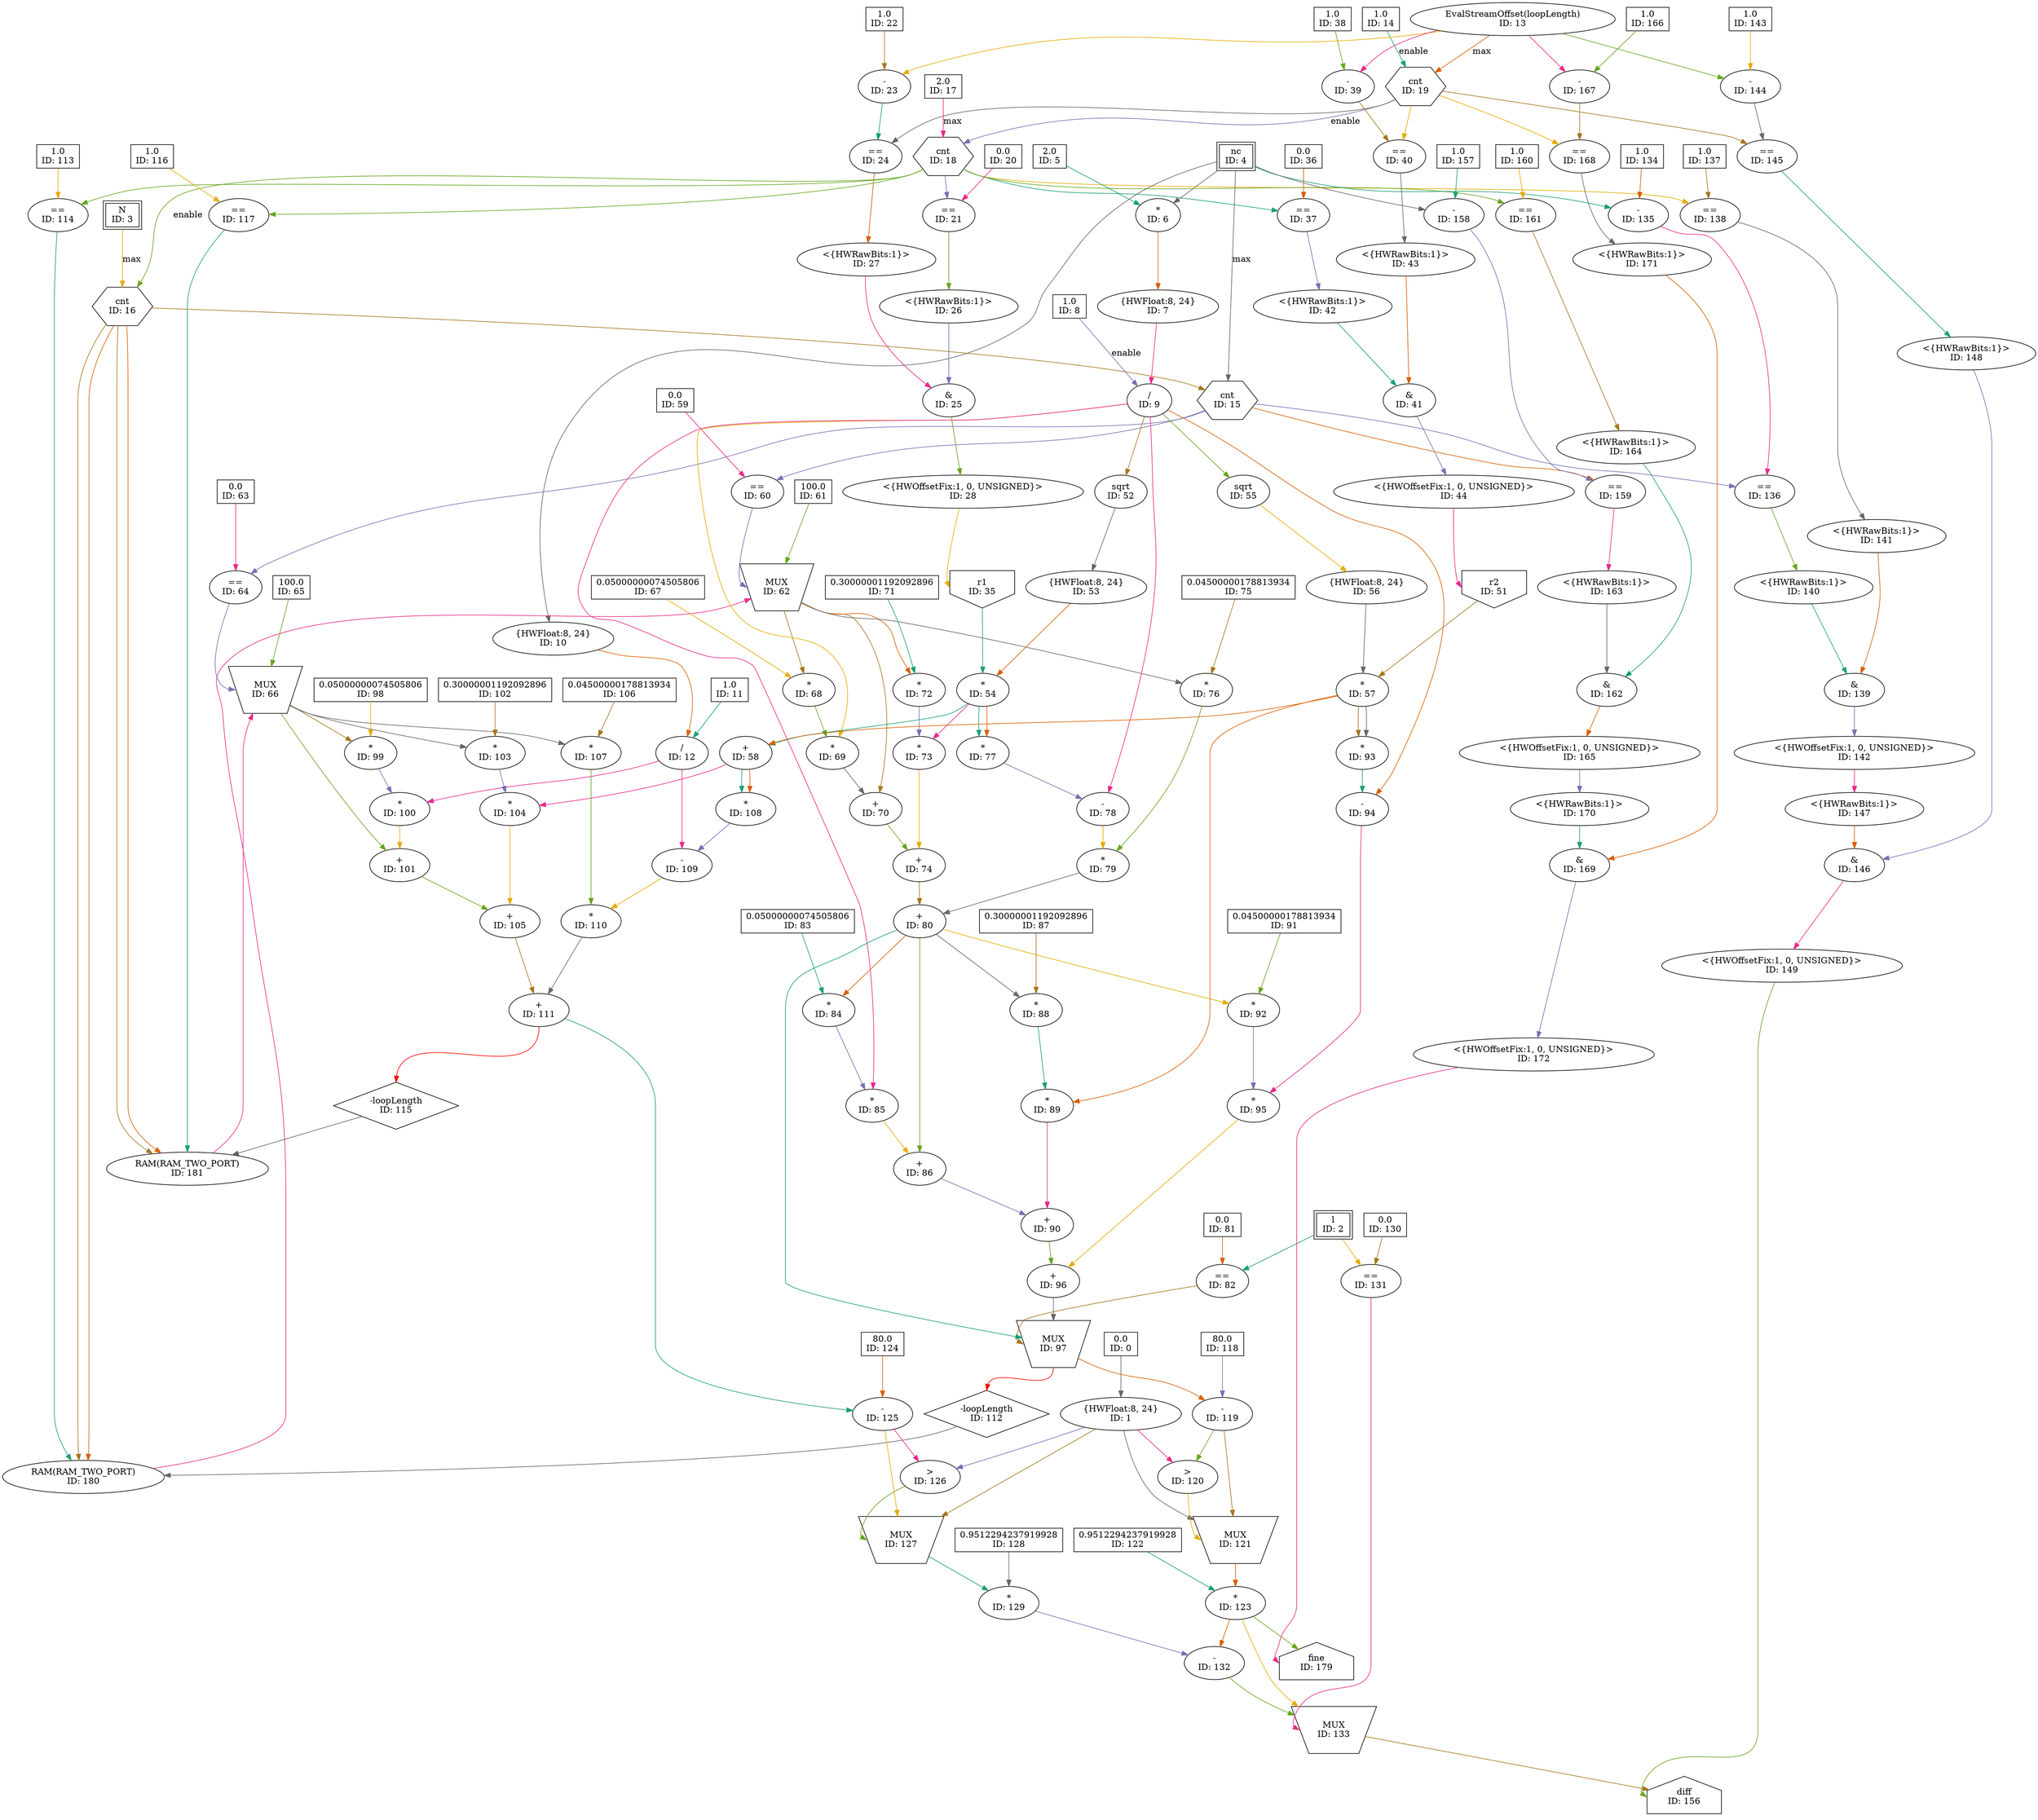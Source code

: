 digraph NebMLMCStreamKernel_original{
	NodeConstantRawBits14 [shape=box, label="1.0\nID: 14"];
	NodeEvalStreamOffset13 [label="EvalStreamOffset(loopLength)\nID: 13"];
	NodeCounterV119 [shape=hexagon, label="cnt\nID: 19"];
	NodeConstantDouble17 [shape=box, label="2.0\nID: 17"];
	NodeCounterV118 [shape=hexagon, label="cnt\nID: 18"];
	NodeInputMappedReg3 [shape=box, peripheries=2, label="N\nID: 3"];
	NodeCounterV116 [shape=hexagon, label="cnt\nID: 16"];
	NodeInputMappedReg4 [shape=box, peripheries=2, label="nc\nID: 4"];
	NodeCounterV115 [shape=hexagon, label="cnt\nID: 15"];
	NodeConstantDouble134 [shape=box, label="1.0\nID: 134"];
	NodeSub135 [label="-\nID: 135"];
	NodeEq136 [label="==\nID: 136"];
	NodeReinterpret140 [label="<{HWRawBits:1}>\nID: 140"];
	NodeConstantDouble137 [shape=box, label="1.0\nID: 137"];
	NodeEq138 [label="==\nID: 138"];
	NodeReinterpret141 [label="<{HWRawBits:1}>\nID: 141"];
	NodeAnd139 [label="&\nID: 139"];
	NodeReinterpret142 [label="<{HWOffsetFix:1, 0, UNSIGNED}>\nID: 142"];
	NodeReinterpret147 [label="<{HWRawBits:1}>\nID: 147"];
	NodeConstantDouble143 [shape=box, label="1.0\nID: 143"];
	NodeSub144 [label="-\nID: 144"];
	NodeEq145 [label="==\nID: 145"];
	NodeReinterpret148 [label="<{HWRawBits:1}>\nID: 148"];
	NodeAnd146 [label="&\nID: 146"];
	NodeReinterpret149 [label="<{HWOffsetFix:1, 0, UNSIGNED}>\nID: 149"];
	NodeInputMappedReg2 [shape=box, peripheries=2, label="l\nID: 2"];
	NodeConstantDouble130 [shape=box, label="0.0\nID: 130"];
	NodeEq131 [label="==\nID: 131"];
	NodeConstantDouble122 [shape=box, label="0.9512294237919928\nID: 122"];
	NodeConstantDouble0 [shape=box, label="0.0\nID: 0"];
	NodeCast1 [label="{HWFloat:8, 24}\nID: 1"];
	NodeConstantDouble81 [shape=box, label="0.0\nID: 81"];
	NodeEq82 [label="==\nID: 82"];
	NodeConstantDouble59 [shape=box, label="0.0\nID: 59"];
	NodeEq60 [label="==\nID: 60"];
	NodeStreamOffset112 [shape=diamond, label="-loopLength\nID: 112"];
	NodeConstantDouble113 [shape=box, label="1.0\nID: 113"];
	NodeEq114 [label="==\nID: 114"];
	NodeRAM180 [label="RAM(RAM_TWO_PORT)\nID: 180"];
	NodeConstantRawBits61 [shape=box, label="100.0\nID: 61"];
	NodeMux62 [shape=invtrapezium, label="MUX\nID: 62", height=0.5];
	NodeConstantDouble67 [shape=box, label="0.05000000074505806\nID: 67"];
	NodeMul68 [label="*\nID: 68"];
	NodeConstantDouble8 [shape=box, label="1.0\nID: 8"];
	NodeConstantDouble5 [shape=box, label="2.0\nID: 5"];
	NodeMul6 [label="*\nID: 6"];
	NodeCast7 [label="{HWFloat:8, 24}\nID: 7"];
	NodeDiv9 [label="/\nID: 9"];
	NodeMul69 [label="*\nID: 69"];
	NodeAdd70 [label="+\nID: 70"];
	NodeConstantDouble71 [shape=box, label="0.30000001192092896\nID: 71"];
	NodeMul72 [label="*\nID: 72"];
	NodeConstantDouble20 [shape=box, label="0.0\nID: 20"];
	NodeEq21 [label="==\nID: 21"];
	NodeReinterpret26 [label="<{HWRawBits:1}>\nID: 26"];
	NodeConstantDouble22 [shape=box, label="1.0\nID: 22"];
	NodeSub23 [label="-\nID: 23"];
	NodeEq24 [label="==\nID: 24"];
	NodeReinterpret27 [label="<{HWRawBits:1}>\nID: 27"];
	NodeAnd25 [label="&\nID: 25"];
	NodeReinterpret28 [label="<{HWOffsetFix:1, 0, UNSIGNED}>\nID: 28"];
	NodeInput35 [shape=invhouse, label="r1\nID: 35"];
	NodeSqrt52 [label="sqrt\nID: 52"];
	NodeCast53 [label="{HWFloat:8, 24}\nID: 53"];
	NodeMul54 [label="*\nID: 54"];
	NodeMul73 [label="*\nID: 73"];
	NodeAdd74 [label="+\nID: 74"];
	NodeConstantDouble75 [shape=box, label="0.04500000178813934\nID: 75"];
	NodeMul76 [label="*\nID: 76"];
	NodeMul77 [label="*\nID: 77"];
	NodeSub78 [label="-\nID: 78"];
	NodeMul79 [label="*\nID: 79"];
	NodeAdd80 [label="+\nID: 80"];
	NodeConstantDouble83 [shape=box, label="0.05000000074505806\nID: 83"];
	NodeMul84 [label="*\nID: 84"];
	NodeMul85 [label="*\nID: 85"];
	NodeAdd86 [label="+\nID: 86"];
	NodeConstantDouble87 [shape=box, label="0.30000001192092896\nID: 87"];
	NodeMul88 [label="*\nID: 88"];
	NodeConstantDouble36 [shape=box, label="0.0\nID: 36"];
	NodeEq37 [label="==\nID: 37"];
	NodeReinterpret42 [label="<{HWRawBits:1}>\nID: 42"];
	NodeConstantDouble38 [shape=box, label="1.0\nID: 38"];
	NodeSub39 [label="-\nID: 39"];
	NodeEq40 [label="==\nID: 40"];
	NodeReinterpret43 [label="<{HWRawBits:1}>\nID: 43"];
	NodeAnd41 [label="&\nID: 41"];
	NodeReinterpret44 [label="<{HWOffsetFix:1, 0, UNSIGNED}>\nID: 44"];
	NodeInput51 [shape=invhouse, label="r2\nID: 51"];
	NodeSqrt55 [label="sqrt\nID: 55"];
	NodeCast56 [label="{HWFloat:8, 24}\nID: 56"];
	NodeMul57 [label="*\nID: 57"];
	NodeMul89 [label="*\nID: 89"];
	NodeAdd90 [label="+\nID: 90"];
	NodeConstantDouble91 [shape=box, label="0.04500000178813934\nID: 91"];
	NodeMul92 [label="*\nID: 92"];
	NodeMul93 [label="*\nID: 93"];
	NodeSub94 [label="-\nID: 94"];
	NodeMul95 [label="*\nID: 95"];
	NodeAdd96 [label="+\nID: 96"];
	NodeMux97 [shape=invtrapezium, label="MUX\nID: 97", height=0.5];
	NodeConstantDouble118 [shape=box, label="80.0\nID: 118"];
	NodeSub119 [label="-\nID: 119"];
	NodeGt120 [label=">\nID: 120"];
	NodeMux121 [shape=invtrapezium, label="MUX\nID: 121", height=0.5];
	NodeMul123 [label="*\nID: 123"];
	NodeConstantDouble128 [shape=box, label="0.9512294237919928\nID: 128"];
	NodeConstantDouble63 [shape=box, label="0.0\nID: 63"];
	NodeEq64 [label="==\nID: 64"];
	NodeStreamOffset115 [shape=diamond, label="-loopLength\nID: 115"];
	NodeConstantDouble116 [shape=box, label="1.0\nID: 116"];
	NodeEq117 [label="==\nID: 117"];
	NodeRAM181 [label="RAM(RAM_TWO_PORT)\nID: 181"];
	NodeConstantRawBits65 [shape=box, label="100.0\nID: 65"];
	NodeMux66 [shape=invtrapezium, label="MUX\nID: 66", height=0.5];
	NodeConstantDouble98 [shape=box, label="0.05000000074505806\nID: 98"];
	NodeMul99 [label="*\nID: 99"];
	NodeConstantDouble11 [shape=box, label="1.0\nID: 11"];
	NodeCast10 [label="{HWFloat:8, 24}\nID: 10"];
	NodeDiv12 [label="/\nID: 12"];
	NodeMul100 [label="*\nID: 100"];
	NodeAdd101 [label="+\nID: 101"];
	NodeConstantDouble102 [shape=box, label="0.30000001192092896\nID: 102"];
	NodeMul103 [label="*\nID: 103"];
	NodeAdd58 [label="+\nID: 58"];
	NodeMul104 [label="*\nID: 104"];
	NodeAdd105 [label="+\nID: 105"];
	NodeConstantDouble106 [shape=box, label="0.04500000178813934\nID: 106"];
	NodeMul107 [label="*\nID: 107"];
	NodeMul108 [label="*\nID: 108"];
	NodeSub109 [label="-\nID: 109"];
	NodeMul110 [label="*\nID: 110"];
	NodeAdd111 [label="+\nID: 111"];
	NodeConstantDouble124 [shape=box, label="80.0\nID: 124"];
	NodeSub125 [label="-\nID: 125"];
	NodeGt126 [label=">\nID: 126"];
	NodeMux127 [shape=invtrapezium, label="MUX\nID: 127", height=0.5];
	NodeMul129 [label="*\nID: 129"];
	NodeSub132 [label="-\nID: 132"];
	NodeMux133 [shape=invtrapezium, label="MUX\nID: 133", height=0.5];
	NodeOutput156 [shape=house, label="diff\nID: 156"];
	NodeConstantDouble157 [shape=box, label="1.0\nID: 157"];
	NodeSub158 [label="-\nID: 158"];
	NodeEq159 [label="==\nID: 159"];
	NodeReinterpret163 [label="<{HWRawBits:1}>\nID: 163"];
	NodeConstantDouble160 [shape=box, label="1.0\nID: 160"];
	NodeEq161 [label="==\nID: 161"];
	NodeReinterpret164 [label="<{HWRawBits:1}>\nID: 164"];
	NodeAnd162 [label="&\nID: 162"];
	NodeReinterpret165 [label="<{HWOffsetFix:1, 0, UNSIGNED}>\nID: 165"];
	NodeReinterpret170 [label="<{HWRawBits:1}>\nID: 170"];
	NodeConstantDouble166 [shape=box, label="1.0\nID: 166"];
	NodeSub167 [label="-\nID: 167"];
	NodeEq168 [label="==\nID: 168"];
	NodeReinterpret171 [label="<{HWRawBits:1}>\nID: 171"];
	NodeAnd169 [label="&\nID: 169"];
	NodeReinterpret172 [label="<{HWOffsetFix:1, 0, UNSIGNED}>\nID: 172"];
	NodeOutput179 [shape=house, label="fine\nID: 179"];
	NodeConstantRawBits14 -> NodeCounterV119[label="enable" color="/dark28/1" photon_data="EDGE,SrcNode:14,SrcNodePort:value"];
	NodeEvalStreamOffset13 -> NodeCounterV119[label="max" color="/dark28/2" photon_data="EDGE,SrcNode:13,SrcNodePort:output"];
	NodeCounterV119 -> NodeCounterV118[label="enable" color="/dark28/3" photon_data="EDGE,SrcNode:19,SrcNodePort:wrap"];
	NodeConstantDouble17 -> NodeCounterV118[label="max" color="/dark28/4" photon_data="EDGE,SrcNode:17,SrcNodePort:value"];
	NodeCounterV118 -> NodeCounterV116[label="enable" color="/dark28/5" photon_data="EDGE,SrcNode:18,SrcNodePort:wrap"];
	NodeInputMappedReg3 -> NodeCounterV116[label="max" color="/dark28/6" photon_data="EDGE,SrcNode:3,SrcNodePort:N"];
	NodeCounterV116 -> NodeCounterV115[label="enable" color="/dark28/7" photon_data="EDGE,SrcNode:16,SrcNodePort:wrap"];
	NodeInputMappedReg4 -> NodeCounterV115[label="max" color="/dark28/8" photon_data="EDGE,SrcNode:4,SrcNodePort:nc"];
	NodeInputMappedReg4 -> NodeSub135[color="/dark28/1" photon_data="EDGE,SrcNode:4,SrcNodePort:nc"];
	NodeConstantDouble134 -> NodeSub135[color="/dark28/2" photon_data="EDGE,SrcNode:134,SrcNodePort:value"];
	NodeCounterV115 -> NodeEq136[color="/dark28/3" photon_data="EDGE,SrcNode:15,SrcNodePort:count"];
	NodeSub135 -> NodeEq136[color="/dark28/4" photon_data="EDGE,SrcNode:135,SrcNodePort:result"];
	NodeEq136 -> NodeReinterpret140[color="/dark28/5" photon_data="EDGE,SrcNode:136,SrcNodePort:result"];
	NodeCounterV118 -> NodeEq138[color="/dark28/6" photon_data="EDGE,SrcNode:18,SrcNodePort:count"];
	NodeConstantDouble137 -> NodeEq138[color="/dark28/7" photon_data="EDGE,SrcNode:137,SrcNodePort:value"];
	NodeEq138 -> NodeReinterpret141[color="/dark28/8" photon_data="EDGE,SrcNode:138,SrcNodePort:result"];
	NodeReinterpret140 -> NodeAnd139[color="/dark28/1" photon_data="EDGE,SrcNode:140,SrcNodePort:output"];
	NodeReinterpret141 -> NodeAnd139[color="/dark28/2" photon_data="EDGE,SrcNode:141,SrcNodePort:output"];
	NodeAnd139 -> NodeReinterpret142[color="/dark28/3" photon_data="EDGE,SrcNode:139,SrcNodePort:result"];
	NodeReinterpret142 -> NodeReinterpret147[color="/dark28/4" photon_data="EDGE,SrcNode:142,SrcNodePort:output"];
	NodeEvalStreamOffset13 -> NodeSub144[color="/dark28/5" photon_data="EDGE,SrcNode:13,SrcNodePort:output"];
	NodeConstantDouble143 -> NodeSub144[color="/dark28/6" photon_data="EDGE,SrcNode:143,SrcNodePort:value"];
	NodeCounterV119 -> NodeEq145[color="/dark28/7" photon_data="EDGE,SrcNode:19,SrcNodePort:count"];
	NodeSub144 -> NodeEq145[color="/dark28/8" photon_data="EDGE,SrcNode:144,SrcNodePort:result"];
	NodeEq145 -> NodeReinterpret148[color="/dark28/1" photon_data="EDGE,SrcNode:145,SrcNodePort:result"];
	NodeReinterpret147 -> NodeAnd146[color="/dark28/2" photon_data="EDGE,SrcNode:147,SrcNodePort:output"];
	NodeReinterpret148 -> NodeAnd146[color="/dark28/3" photon_data="EDGE,SrcNode:148,SrcNodePort:output"];
	NodeAnd146 -> NodeReinterpret149[color="/dark28/4" photon_data="EDGE,SrcNode:146,SrcNodePort:result"];
	NodeReinterpret149 -> NodeOutput156[headport="w" color="/dark28/5" ];
	NodeInputMappedReg2 -> NodeEq131[color="/dark28/6" photon_data="EDGE,SrcNode:2,SrcNodePort:l"];
	NodeConstantDouble130 -> NodeEq131[color="/dark28/7" photon_data="EDGE,SrcNode:130,SrcNodePort:value"];
	NodeConstantDouble0 -> NodeCast1[color="/dark28/8" photon_data="EDGE,SrcNode:0,SrcNodePort:value"];
	NodeInputMappedReg2 -> NodeEq82[color="/dark28/1" photon_data="EDGE,SrcNode:2,SrcNodePort:l"];
	NodeConstantDouble81 -> NodeEq82[color="/dark28/2" photon_data="EDGE,SrcNode:81,SrcNodePort:value"];
	NodeCounterV115 -> NodeEq60[color="/dark28/3" photon_data="EDGE,SrcNode:15,SrcNodePort:count"];
	NodeConstantDouble59 -> NodeEq60[color="/dark28/4" photon_data="EDGE,SrcNode:59,SrcNodePort:value"];
	NodeMux97 -> NodeStreamOffset112[headport="n", tailport="s", color=red photon_data="EDGE,SrcNode:97,SrcNodePort:result"];
	NodeCounterV118 -> NodeEq114[color="/dark28/5" photon_data="EDGE,SrcNode:18,SrcNodePort:count"];
	NodeConstantDouble113 -> NodeEq114[color="/dark28/6" photon_data="EDGE,SrcNode:113,SrcNodePort:value"];
	NodeCounterV116 -> NodeRAM180[color="/dark28/7" photon_data="EDGE,SrcNode:16,SrcNodePort:count"];
	NodeStreamOffset112 -> NodeRAM180[color="/dark28/8" photon_data="EDGE,SrcNode:112,SrcNodePort:output"];
	NodeEq114 -> NodeRAM180[color="/dark28/1" photon_data="EDGE,SrcNode:114,SrcNodePort:result"];
	NodeCounterV116 -> NodeRAM180[color="/dark28/2" photon_data="EDGE,SrcNode:16,SrcNodePort:count"];
	NodeEq60 -> NodeMux62[headport="w" color="/dark28/3" photon_data="EDGE,SrcNode:60,SrcNodePort:result"];
	NodeRAM180 -> NodeMux62[color="/dark28/4" photon_data="EDGE,SrcNode:180,SrcNodePort:doutb"];
	NodeConstantRawBits61 -> NodeMux62[color="/dark28/5" photon_data="EDGE,SrcNode:61,SrcNodePort:value"];
	NodeConstantDouble67 -> NodeMul68[color="/dark28/6" photon_data="EDGE,SrcNode:67,SrcNodePort:value"];
	NodeMux62 -> NodeMul68[color="/dark28/7" photon_data="EDGE,SrcNode:62,SrcNodePort:result"];
	NodeInputMappedReg4 -> NodeMul6[color="/dark28/8" photon_data="EDGE,SrcNode:4,SrcNodePort:nc"];
	NodeConstantDouble5 -> NodeMul6[color="/dark28/1" photon_data="EDGE,SrcNode:5,SrcNodePort:value"];
	NodeMul6 -> NodeCast7[color="/dark28/2" photon_data="EDGE,SrcNode:6,SrcNodePort:result"];
	NodeConstantDouble8 -> NodeDiv9[color="/dark28/3" photon_data="EDGE,SrcNode:8,SrcNodePort:value"];
	NodeCast7 -> NodeDiv9[color="/dark28/4" photon_data="EDGE,SrcNode:7,SrcNodePort:o"];
	NodeMul68 -> NodeMul69[color="/dark28/5" photon_data="EDGE,SrcNode:68,SrcNodePort:result"];
	NodeDiv9 -> NodeMul69[color="/dark28/6" photon_data="EDGE,SrcNode:9,SrcNodePort:result"];
	NodeMux62 -> NodeAdd70[color="/dark28/7" photon_data="EDGE,SrcNode:62,SrcNodePort:result"];
	NodeMul69 -> NodeAdd70[color="/dark28/8" photon_data="EDGE,SrcNode:69,SrcNodePort:result"];
	NodeConstantDouble71 -> NodeMul72[color="/dark28/1" photon_data="EDGE,SrcNode:71,SrcNodePort:value"];
	NodeMux62 -> NodeMul72[color="/dark28/2" photon_data="EDGE,SrcNode:62,SrcNodePort:result"];
	NodeCounterV118 -> NodeEq21[color="/dark28/3" photon_data="EDGE,SrcNode:18,SrcNodePort:count"];
	NodeConstantDouble20 -> NodeEq21[color="/dark28/4" photon_data="EDGE,SrcNode:20,SrcNodePort:value"];
	NodeEq21 -> NodeReinterpret26[color="/dark28/5" photon_data="EDGE,SrcNode:21,SrcNodePort:result"];
	NodeEvalStreamOffset13 -> NodeSub23[color="/dark28/6" photon_data="EDGE,SrcNode:13,SrcNodePort:output"];
	NodeConstantDouble22 -> NodeSub23[color="/dark28/7" photon_data="EDGE,SrcNode:22,SrcNodePort:value"];
	NodeCounterV119 -> NodeEq24[color="/dark28/8" photon_data="EDGE,SrcNode:19,SrcNodePort:count"];
	NodeSub23 -> NodeEq24[color="/dark28/1" photon_data="EDGE,SrcNode:23,SrcNodePort:result"];
	NodeEq24 -> NodeReinterpret27[color="/dark28/2" photon_data="EDGE,SrcNode:24,SrcNodePort:result"];
	NodeReinterpret26 -> NodeAnd25[color="/dark28/3" photon_data="EDGE,SrcNode:26,SrcNodePort:output"];
	NodeReinterpret27 -> NodeAnd25[color="/dark28/4" photon_data="EDGE,SrcNode:27,SrcNodePort:output"];
	NodeAnd25 -> NodeReinterpret28[color="/dark28/5" photon_data="EDGE,SrcNode:25,SrcNodePort:result"];
	NodeReinterpret28 -> NodeInput35[headport="w" color="/dark28/6" ];
	NodeDiv9 -> NodeSqrt52[color="/dark28/7" photon_data="EDGE,SrcNode:9,SrcNodePort:result"];
	NodeSqrt52 -> NodeCast53[color="/dark28/8" photon_data="EDGE,SrcNode:52,SrcNodePort:result"];
	NodeInput35 -> NodeMul54[color="/dark28/1" photon_data="EDGE,SrcNode:35,SrcNodePort:data"];
	NodeCast53 -> NodeMul54[color="/dark28/2" photon_data="EDGE,SrcNode:53,SrcNodePort:o"];
	NodeMul72 -> NodeMul73[color="/dark28/3" photon_data="EDGE,SrcNode:72,SrcNodePort:result"];
	NodeMul54 -> NodeMul73[color="/dark28/4" photon_data="EDGE,SrcNode:54,SrcNodePort:result"];
	NodeAdd70 -> NodeAdd74[color="/dark28/5" photon_data="EDGE,SrcNode:70,SrcNodePort:result"];
	NodeMul73 -> NodeAdd74[color="/dark28/6" photon_data="EDGE,SrcNode:73,SrcNodePort:result"];
	NodeConstantDouble75 -> NodeMul76[color="/dark28/7" photon_data="EDGE,SrcNode:75,SrcNodePort:value"];
	NodeMux62 -> NodeMul76[color="/dark28/8" photon_data="EDGE,SrcNode:62,SrcNodePort:result"];
	NodeMul54 -> NodeMul77[color="/dark28/1" photon_data="EDGE,SrcNode:54,SrcNodePort:result"];
	NodeMul54 -> NodeMul77[color="/dark28/2" photon_data="EDGE,SrcNode:54,SrcNodePort:result"];
	NodeMul77 -> NodeSub78[color="/dark28/3" photon_data="EDGE,SrcNode:77,SrcNodePort:result"];
	NodeDiv9 -> NodeSub78[color="/dark28/4" photon_data="EDGE,SrcNode:9,SrcNodePort:result"];
	NodeMul76 -> NodeMul79[color="/dark28/5" photon_data="EDGE,SrcNode:76,SrcNodePort:result"];
	NodeSub78 -> NodeMul79[color="/dark28/6" photon_data="EDGE,SrcNode:78,SrcNodePort:result"];
	NodeAdd74 -> NodeAdd80[color="/dark28/7" photon_data="EDGE,SrcNode:74,SrcNodePort:result"];
	NodeMul79 -> NodeAdd80[color="/dark28/8" photon_data="EDGE,SrcNode:79,SrcNodePort:result"];
	NodeConstantDouble83 -> NodeMul84[color="/dark28/1" photon_data="EDGE,SrcNode:83,SrcNodePort:value"];
	NodeAdd80 -> NodeMul84[color="/dark28/2" photon_data="EDGE,SrcNode:80,SrcNodePort:result"];
	NodeMul84 -> NodeMul85[color="/dark28/3" photon_data="EDGE,SrcNode:84,SrcNodePort:result"];
	NodeDiv9 -> NodeMul85[color="/dark28/4" photon_data="EDGE,SrcNode:9,SrcNodePort:result"];
	NodeAdd80 -> NodeAdd86[color="/dark28/5" photon_data="EDGE,SrcNode:80,SrcNodePort:result"];
	NodeMul85 -> NodeAdd86[color="/dark28/6" photon_data="EDGE,SrcNode:85,SrcNodePort:result"];
	NodeConstantDouble87 -> NodeMul88[color="/dark28/7" photon_data="EDGE,SrcNode:87,SrcNodePort:value"];
	NodeAdd80 -> NodeMul88[color="/dark28/8" photon_data="EDGE,SrcNode:80,SrcNodePort:result"];
	NodeCounterV118 -> NodeEq37[color="/dark28/1" photon_data="EDGE,SrcNode:18,SrcNodePort:count"];
	NodeConstantDouble36 -> NodeEq37[color="/dark28/2" photon_data="EDGE,SrcNode:36,SrcNodePort:value"];
	NodeEq37 -> NodeReinterpret42[color="/dark28/3" photon_data="EDGE,SrcNode:37,SrcNodePort:result"];
	NodeEvalStreamOffset13 -> NodeSub39[color="/dark28/4" photon_data="EDGE,SrcNode:13,SrcNodePort:output"];
	NodeConstantDouble38 -> NodeSub39[color="/dark28/5" photon_data="EDGE,SrcNode:38,SrcNodePort:value"];
	NodeCounterV119 -> NodeEq40[color="/dark28/6" photon_data="EDGE,SrcNode:19,SrcNodePort:count"];
	NodeSub39 -> NodeEq40[color="/dark28/7" photon_data="EDGE,SrcNode:39,SrcNodePort:result"];
	NodeEq40 -> NodeReinterpret43[color="/dark28/8" photon_data="EDGE,SrcNode:40,SrcNodePort:result"];
	NodeReinterpret42 -> NodeAnd41[color="/dark28/1" photon_data="EDGE,SrcNode:42,SrcNodePort:output"];
	NodeReinterpret43 -> NodeAnd41[color="/dark28/2" photon_data="EDGE,SrcNode:43,SrcNodePort:output"];
	NodeAnd41 -> NodeReinterpret44[color="/dark28/3" photon_data="EDGE,SrcNode:41,SrcNodePort:result"];
	NodeReinterpret44 -> NodeInput51[headport="w" color="/dark28/4" ];
	NodeDiv9 -> NodeSqrt55[color="/dark28/5" photon_data="EDGE,SrcNode:9,SrcNodePort:result"];
	NodeSqrt55 -> NodeCast56[color="/dark28/6" photon_data="EDGE,SrcNode:55,SrcNodePort:result"];
	NodeInput51 -> NodeMul57[color="/dark28/7" photon_data="EDGE,SrcNode:51,SrcNodePort:data"];
	NodeCast56 -> NodeMul57[color="/dark28/8" photon_data="EDGE,SrcNode:56,SrcNodePort:o"];
	NodeMul88 -> NodeMul89[color="/dark28/1" photon_data="EDGE,SrcNode:88,SrcNodePort:result"];
	NodeMul57 -> NodeMul89[color="/dark28/2" photon_data="EDGE,SrcNode:57,SrcNodePort:result"];
	NodeAdd86 -> NodeAdd90[color="/dark28/3" photon_data="EDGE,SrcNode:86,SrcNodePort:result"];
	NodeMul89 -> NodeAdd90[color="/dark28/4" photon_data="EDGE,SrcNode:89,SrcNodePort:result"];
	NodeConstantDouble91 -> NodeMul92[color="/dark28/5" photon_data="EDGE,SrcNode:91,SrcNodePort:value"];
	NodeAdd80 -> NodeMul92[color="/dark28/6" photon_data="EDGE,SrcNode:80,SrcNodePort:result"];
	NodeMul57 -> NodeMul93[color="/dark28/7" photon_data="EDGE,SrcNode:57,SrcNodePort:result"];
	NodeMul57 -> NodeMul93[color="/dark28/8" photon_data="EDGE,SrcNode:57,SrcNodePort:result"];
	NodeMul93 -> NodeSub94[color="/dark28/1" photon_data="EDGE,SrcNode:93,SrcNodePort:result"];
	NodeDiv9 -> NodeSub94[color="/dark28/2" photon_data="EDGE,SrcNode:9,SrcNodePort:result"];
	NodeMul92 -> NodeMul95[color="/dark28/3" photon_data="EDGE,SrcNode:92,SrcNodePort:result"];
	NodeSub94 -> NodeMul95[color="/dark28/4" photon_data="EDGE,SrcNode:94,SrcNodePort:result"];
	NodeAdd90 -> NodeAdd96[color="/dark28/5" photon_data="EDGE,SrcNode:90,SrcNodePort:result"];
	NodeMul95 -> NodeAdd96[color="/dark28/6" photon_data="EDGE,SrcNode:95,SrcNodePort:result"];
	NodeEq82 -> NodeMux97[headport="w" color="/dark28/7" photon_data="EDGE,SrcNode:82,SrcNodePort:result"];
	NodeAdd96 -> NodeMux97[color="/dark28/8" photon_data="EDGE,SrcNode:96,SrcNodePort:result"];
	NodeAdd80 -> NodeMux97[color="/dark28/1" photon_data="EDGE,SrcNode:80,SrcNodePort:result"];
	NodeMux97 -> NodeSub119[color="/dark28/2" photon_data="EDGE,SrcNode:97,SrcNodePort:result"];
	NodeConstantDouble118 -> NodeSub119[color="/dark28/3" photon_data="EDGE,SrcNode:118,SrcNodePort:value"];
	NodeCast1 -> NodeGt120[color="/dark28/4" photon_data="EDGE,SrcNode:1,SrcNodePort:o"];
	NodeSub119 -> NodeGt120[color="/dark28/5" photon_data="EDGE,SrcNode:119,SrcNodePort:result"];
	NodeGt120 -> NodeMux121[headport="w" color="/dark28/6" photon_data="EDGE,SrcNode:120,SrcNodePort:result"];
	NodeSub119 -> NodeMux121[color="/dark28/7" photon_data="EDGE,SrcNode:119,SrcNodePort:result"];
	NodeCast1 -> NodeMux121[color="/dark28/8" photon_data="EDGE,SrcNode:1,SrcNodePort:o"];
	NodeConstantDouble122 -> NodeMul123[color="/dark28/1" photon_data="EDGE,SrcNode:122,SrcNodePort:value"];
	NodeMux121 -> NodeMul123[color="/dark28/2" photon_data="EDGE,SrcNode:121,SrcNodePort:result"];
	NodeCounterV115 -> NodeEq64[color="/dark28/3" photon_data="EDGE,SrcNode:15,SrcNodePort:count"];
	NodeConstantDouble63 -> NodeEq64[color="/dark28/4" photon_data="EDGE,SrcNode:63,SrcNodePort:value"];
	NodeAdd111 -> NodeStreamOffset115[headport="n", tailport="s", color=red photon_data="EDGE,SrcNode:111,SrcNodePort:result"];
	NodeCounterV118 -> NodeEq117[color="/dark28/5" photon_data="EDGE,SrcNode:18,SrcNodePort:count"];
	NodeConstantDouble116 -> NodeEq117[color="/dark28/6" photon_data="EDGE,SrcNode:116,SrcNodePort:value"];
	NodeCounterV116 -> NodeRAM181[color="/dark28/7" photon_data="EDGE,SrcNode:16,SrcNodePort:count"];
	NodeStreamOffset115 -> NodeRAM181[color="/dark28/8" photon_data="EDGE,SrcNode:115,SrcNodePort:output"];
	NodeEq117 -> NodeRAM181[color="/dark28/1" photon_data="EDGE,SrcNode:117,SrcNodePort:result"];
	NodeCounterV116 -> NodeRAM181[color="/dark28/2" photon_data="EDGE,SrcNode:16,SrcNodePort:count"];
	NodeEq64 -> NodeMux66[headport="w" color="/dark28/3" photon_data="EDGE,SrcNode:64,SrcNodePort:result"];
	NodeRAM181 -> NodeMux66[color="/dark28/4" photon_data="EDGE,SrcNode:181,SrcNodePort:doutb"];
	NodeConstantRawBits65 -> NodeMux66[color="/dark28/5" photon_data="EDGE,SrcNode:65,SrcNodePort:value"];
	NodeConstantDouble98 -> NodeMul99[color="/dark28/6" photon_data="EDGE,SrcNode:98,SrcNodePort:value"];
	NodeMux66 -> NodeMul99[color="/dark28/7" photon_data="EDGE,SrcNode:66,SrcNodePort:result"];
	NodeInputMappedReg4 -> NodeCast10[color="/dark28/8" photon_data="EDGE,SrcNode:4,SrcNodePort:nc"];
	NodeConstantDouble11 -> NodeDiv12[color="/dark28/1" photon_data="EDGE,SrcNode:11,SrcNodePort:value"];
	NodeCast10 -> NodeDiv12[color="/dark28/2" photon_data="EDGE,SrcNode:10,SrcNodePort:o"];
	NodeMul99 -> NodeMul100[color="/dark28/3" photon_data="EDGE,SrcNode:99,SrcNodePort:result"];
	NodeDiv12 -> NodeMul100[color="/dark28/4" photon_data="EDGE,SrcNode:12,SrcNodePort:result"];
	NodeMux66 -> NodeAdd101[color="/dark28/5" photon_data="EDGE,SrcNode:66,SrcNodePort:result"];
	NodeMul100 -> NodeAdd101[color="/dark28/6" photon_data="EDGE,SrcNode:100,SrcNodePort:result"];
	NodeConstantDouble102 -> NodeMul103[color="/dark28/7" photon_data="EDGE,SrcNode:102,SrcNodePort:value"];
	NodeMux66 -> NodeMul103[color="/dark28/8" photon_data="EDGE,SrcNode:66,SrcNodePort:result"];
	NodeMul54 -> NodeAdd58[color="/dark28/1" photon_data="EDGE,SrcNode:54,SrcNodePort:result"];
	NodeMul57 -> NodeAdd58[color="/dark28/2" photon_data="EDGE,SrcNode:57,SrcNodePort:result"];
	NodeMul103 -> NodeMul104[color="/dark28/3" photon_data="EDGE,SrcNode:103,SrcNodePort:result"];
	NodeAdd58 -> NodeMul104[color="/dark28/4" photon_data="EDGE,SrcNode:58,SrcNodePort:result"];
	NodeAdd101 -> NodeAdd105[color="/dark28/5" photon_data="EDGE,SrcNode:101,SrcNodePort:result"];
	NodeMul104 -> NodeAdd105[color="/dark28/6" photon_data="EDGE,SrcNode:104,SrcNodePort:result"];
	NodeConstantDouble106 -> NodeMul107[color="/dark28/7" photon_data="EDGE,SrcNode:106,SrcNodePort:value"];
	NodeMux66 -> NodeMul107[color="/dark28/8" photon_data="EDGE,SrcNode:66,SrcNodePort:result"];
	NodeAdd58 -> NodeMul108[color="/dark28/1" photon_data="EDGE,SrcNode:58,SrcNodePort:result"];
	NodeAdd58 -> NodeMul108[color="/dark28/2" photon_data="EDGE,SrcNode:58,SrcNodePort:result"];
	NodeMul108 -> NodeSub109[color="/dark28/3" photon_data="EDGE,SrcNode:108,SrcNodePort:result"];
	NodeDiv12 -> NodeSub109[color="/dark28/4" photon_data="EDGE,SrcNode:12,SrcNodePort:result"];
	NodeMul107 -> NodeMul110[color="/dark28/5" photon_data="EDGE,SrcNode:107,SrcNodePort:result"];
	NodeSub109 -> NodeMul110[color="/dark28/6" photon_data="EDGE,SrcNode:109,SrcNodePort:result"];
	NodeAdd105 -> NodeAdd111[color="/dark28/7" photon_data="EDGE,SrcNode:105,SrcNodePort:result"];
	NodeMul110 -> NodeAdd111[color="/dark28/8" photon_data="EDGE,SrcNode:110,SrcNodePort:result"];
	NodeAdd111 -> NodeSub125[color="/dark28/1" photon_data="EDGE,SrcNode:111,SrcNodePort:result"];
	NodeConstantDouble124 -> NodeSub125[color="/dark28/2" photon_data="EDGE,SrcNode:124,SrcNodePort:value"];
	NodeCast1 -> NodeGt126[color="/dark28/3" photon_data="EDGE,SrcNode:1,SrcNodePort:o"];
	NodeSub125 -> NodeGt126[color="/dark28/4" photon_data="EDGE,SrcNode:125,SrcNodePort:result"];
	NodeGt126 -> NodeMux127[headport="w" color="/dark28/5" photon_data="EDGE,SrcNode:126,SrcNodePort:result"];
	NodeSub125 -> NodeMux127[color="/dark28/6" photon_data="EDGE,SrcNode:125,SrcNodePort:result"];
	NodeCast1 -> NodeMux127[color="/dark28/7" photon_data="EDGE,SrcNode:1,SrcNodePort:o"];
	NodeConstantDouble128 -> NodeMul129[color="/dark28/8" photon_data="EDGE,SrcNode:128,SrcNodePort:value"];
	NodeMux127 -> NodeMul129[color="/dark28/1" photon_data="EDGE,SrcNode:127,SrcNodePort:result"];
	NodeMul123 -> NodeSub132[color="/dark28/2" photon_data="EDGE,SrcNode:123,SrcNodePort:result"];
	NodeMul129 -> NodeSub132[color="/dark28/3" photon_data="EDGE,SrcNode:129,SrcNodePort:result"];
	NodeEq131 -> NodeMux133[headport="w" color="/dark28/4" photon_data="EDGE,SrcNode:131,SrcNodePort:result"];
	NodeSub132 -> NodeMux133[color="/dark28/5" photon_data="EDGE,SrcNode:132,SrcNodePort:result"];
	NodeMul123 -> NodeMux133[color="/dark28/6" photon_data="EDGE,SrcNode:123,SrcNodePort:result"];
	NodeMux133 -> NodeOutput156[color="/dark28/7" photon_data="EDGE,SrcNode:133,SrcNodePort:result"];
	NodeInputMappedReg4 -> NodeSub158[color="/dark28/8" photon_data="EDGE,SrcNode:4,SrcNodePort:nc"];
	NodeConstantDouble157 -> NodeSub158[color="/dark28/1" photon_data="EDGE,SrcNode:157,SrcNodePort:value"];
	NodeCounterV115 -> NodeEq159[color="/dark28/2" photon_data="EDGE,SrcNode:15,SrcNodePort:count"];
	NodeSub158 -> NodeEq159[color="/dark28/3" photon_data="EDGE,SrcNode:158,SrcNodePort:result"];
	NodeEq159 -> NodeReinterpret163[color="/dark28/4" photon_data="EDGE,SrcNode:159,SrcNodePort:result"];
	NodeCounterV118 -> NodeEq161[color="/dark28/5" photon_data="EDGE,SrcNode:18,SrcNodePort:count"];
	NodeConstantDouble160 -> NodeEq161[color="/dark28/6" photon_data="EDGE,SrcNode:160,SrcNodePort:value"];
	NodeEq161 -> NodeReinterpret164[color="/dark28/7" photon_data="EDGE,SrcNode:161,SrcNodePort:result"];
	NodeReinterpret163 -> NodeAnd162[color="/dark28/8" photon_data="EDGE,SrcNode:163,SrcNodePort:output"];
	NodeReinterpret164 -> NodeAnd162[color="/dark28/1" photon_data="EDGE,SrcNode:164,SrcNodePort:output"];
	NodeAnd162 -> NodeReinterpret165[color="/dark28/2" photon_data="EDGE,SrcNode:162,SrcNodePort:result"];
	NodeReinterpret165 -> NodeReinterpret170[color="/dark28/3" photon_data="EDGE,SrcNode:165,SrcNodePort:output"];
	NodeEvalStreamOffset13 -> NodeSub167[color="/dark28/4" photon_data="EDGE,SrcNode:13,SrcNodePort:output"];
	NodeConstantDouble166 -> NodeSub167[color="/dark28/5" photon_data="EDGE,SrcNode:166,SrcNodePort:value"];
	NodeCounterV119 -> NodeEq168[color="/dark28/6" photon_data="EDGE,SrcNode:19,SrcNodePort:count"];
	NodeSub167 -> NodeEq168[color="/dark28/7" photon_data="EDGE,SrcNode:167,SrcNodePort:result"];
	NodeEq168 -> NodeReinterpret171[color="/dark28/8" photon_data="EDGE,SrcNode:168,SrcNodePort:result"];
	NodeReinterpret170 -> NodeAnd169[color="/dark28/1" photon_data="EDGE,SrcNode:170,SrcNodePort:output"];
	NodeReinterpret171 -> NodeAnd169[color="/dark28/2" photon_data="EDGE,SrcNode:171,SrcNodePort:output"];
	NodeAnd169 -> NodeReinterpret172[color="/dark28/3" photon_data="EDGE,SrcNode:169,SrcNodePort:result"];
	NodeReinterpret172 -> NodeOutput179[headport="w" color="/dark28/4" ];
	NodeMul123 -> NodeOutput179[color="/dark28/5" photon_data="EDGE,SrcNode:123,SrcNodePort:result"];
}
